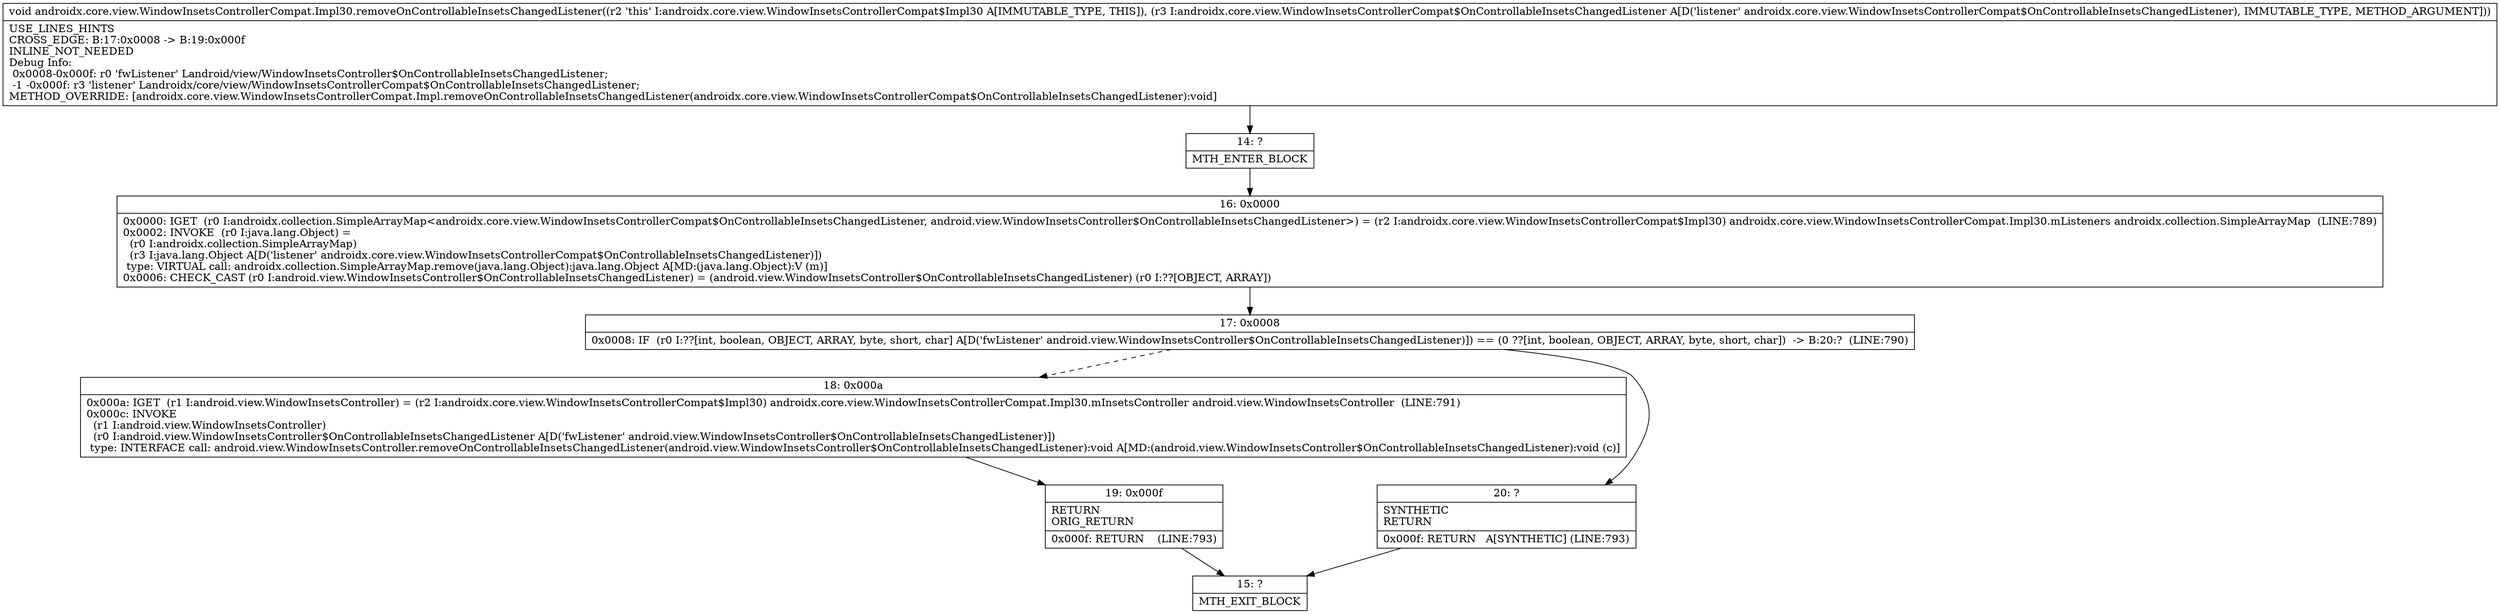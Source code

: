 digraph "CFG forandroidx.core.view.WindowInsetsControllerCompat.Impl30.removeOnControllableInsetsChangedListener(Landroidx\/core\/view\/WindowInsetsControllerCompat$OnControllableInsetsChangedListener;)V" {
Node_14 [shape=record,label="{14\:\ ?|MTH_ENTER_BLOCK\l}"];
Node_16 [shape=record,label="{16\:\ 0x0000|0x0000: IGET  (r0 I:androidx.collection.SimpleArrayMap\<androidx.core.view.WindowInsetsControllerCompat$OnControllableInsetsChangedListener, android.view.WindowInsetsController$OnControllableInsetsChangedListener\>) = (r2 I:androidx.core.view.WindowInsetsControllerCompat$Impl30) androidx.core.view.WindowInsetsControllerCompat.Impl30.mListeners androidx.collection.SimpleArrayMap  (LINE:789)\l0x0002: INVOKE  (r0 I:java.lang.Object) = \l  (r0 I:androidx.collection.SimpleArrayMap)\l  (r3 I:java.lang.Object A[D('listener' androidx.core.view.WindowInsetsControllerCompat$OnControllableInsetsChangedListener)])\l type: VIRTUAL call: androidx.collection.SimpleArrayMap.remove(java.lang.Object):java.lang.Object A[MD:(java.lang.Object):V (m)]\l0x0006: CHECK_CAST (r0 I:android.view.WindowInsetsController$OnControllableInsetsChangedListener) = (android.view.WindowInsetsController$OnControllableInsetsChangedListener) (r0 I:??[OBJECT, ARRAY]) \l}"];
Node_17 [shape=record,label="{17\:\ 0x0008|0x0008: IF  (r0 I:??[int, boolean, OBJECT, ARRAY, byte, short, char] A[D('fwListener' android.view.WindowInsetsController$OnControllableInsetsChangedListener)]) == (0 ??[int, boolean, OBJECT, ARRAY, byte, short, char])  \-\> B:20:?  (LINE:790)\l}"];
Node_18 [shape=record,label="{18\:\ 0x000a|0x000a: IGET  (r1 I:android.view.WindowInsetsController) = (r2 I:androidx.core.view.WindowInsetsControllerCompat$Impl30) androidx.core.view.WindowInsetsControllerCompat.Impl30.mInsetsController android.view.WindowInsetsController  (LINE:791)\l0x000c: INVOKE  \l  (r1 I:android.view.WindowInsetsController)\l  (r0 I:android.view.WindowInsetsController$OnControllableInsetsChangedListener A[D('fwListener' android.view.WindowInsetsController$OnControllableInsetsChangedListener)])\l type: INTERFACE call: android.view.WindowInsetsController.removeOnControllableInsetsChangedListener(android.view.WindowInsetsController$OnControllableInsetsChangedListener):void A[MD:(android.view.WindowInsetsController$OnControllableInsetsChangedListener):void (c)]\l}"];
Node_19 [shape=record,label="{19\:\ 0x000f|RETURN\lORIG_RETURN\l|0x000f: RETURN    (LINE:793)\l}"];
Node_15 [shape=record,label="{15\:\ ?|MTH_EXIT_BLOCK\l}"];
Node_20 [shape=record,label="{20\:\ ?|SYNTHETIC\lRETURN\l|0x000f: RETURN   A[SYNTHETIC] (LINE:793)\l}"];
MethodNode[shape=record,label="{void androidx.core.view.WindowInsetsControllerCompat.Impl30.removeOnControllableInsetsChangedListener((r2 'this' I:androidx.core.view.WindowInsetsControllerCompat$Impl30 A[IMMUTABLE_TYPE, THIS]), (r3 I:androidx.core.view.WindowInsetsControllerCompat$OnControllableInsetsChangedListener A[D('listener' androidx.core.view.WindowInsetsControllerCompat$OnControllableInsetsChangedListener), IMMUTABLE_TYPE, METHOD_ARGUMENT]))  | USE_LINES_HINTS\lCROSS_EDGE: B:17:0x0008 \-\> B:19:0x000f\lINLINE_NOT_NEEDED\lDebug Info:\l  0x0008\-0x000f: r0 'fwListener' Landroid\/view\/WindowInsetsController$OnControllableInsetsChangedListener;\l  \-1 \-0x000f: r3 'listener' Landroidx\/core\/view\/WindowInsetsControllerCompat$OnControllableInsetsChangedListener;\lMETHOD_OVERRIDE: [androidx.core.view.WindowInsetsControllerCompat.Impl.removeOnControllableInsetsChangedListener(androidx.core.view.WindowInsetsControllerCompat$OnControllableInsetsChangedListener):void]\l}"];
MethodNode -> Node_14;Node_14 -> Node_16;
Node_16 -> Node_17;
Node_17 -> Node_18[style=dashed];
Node_17 -> Node_20;
Node_18 -> Node_19;
Node_19 -> Node_15;
Node_20 -> Node_15;
}

